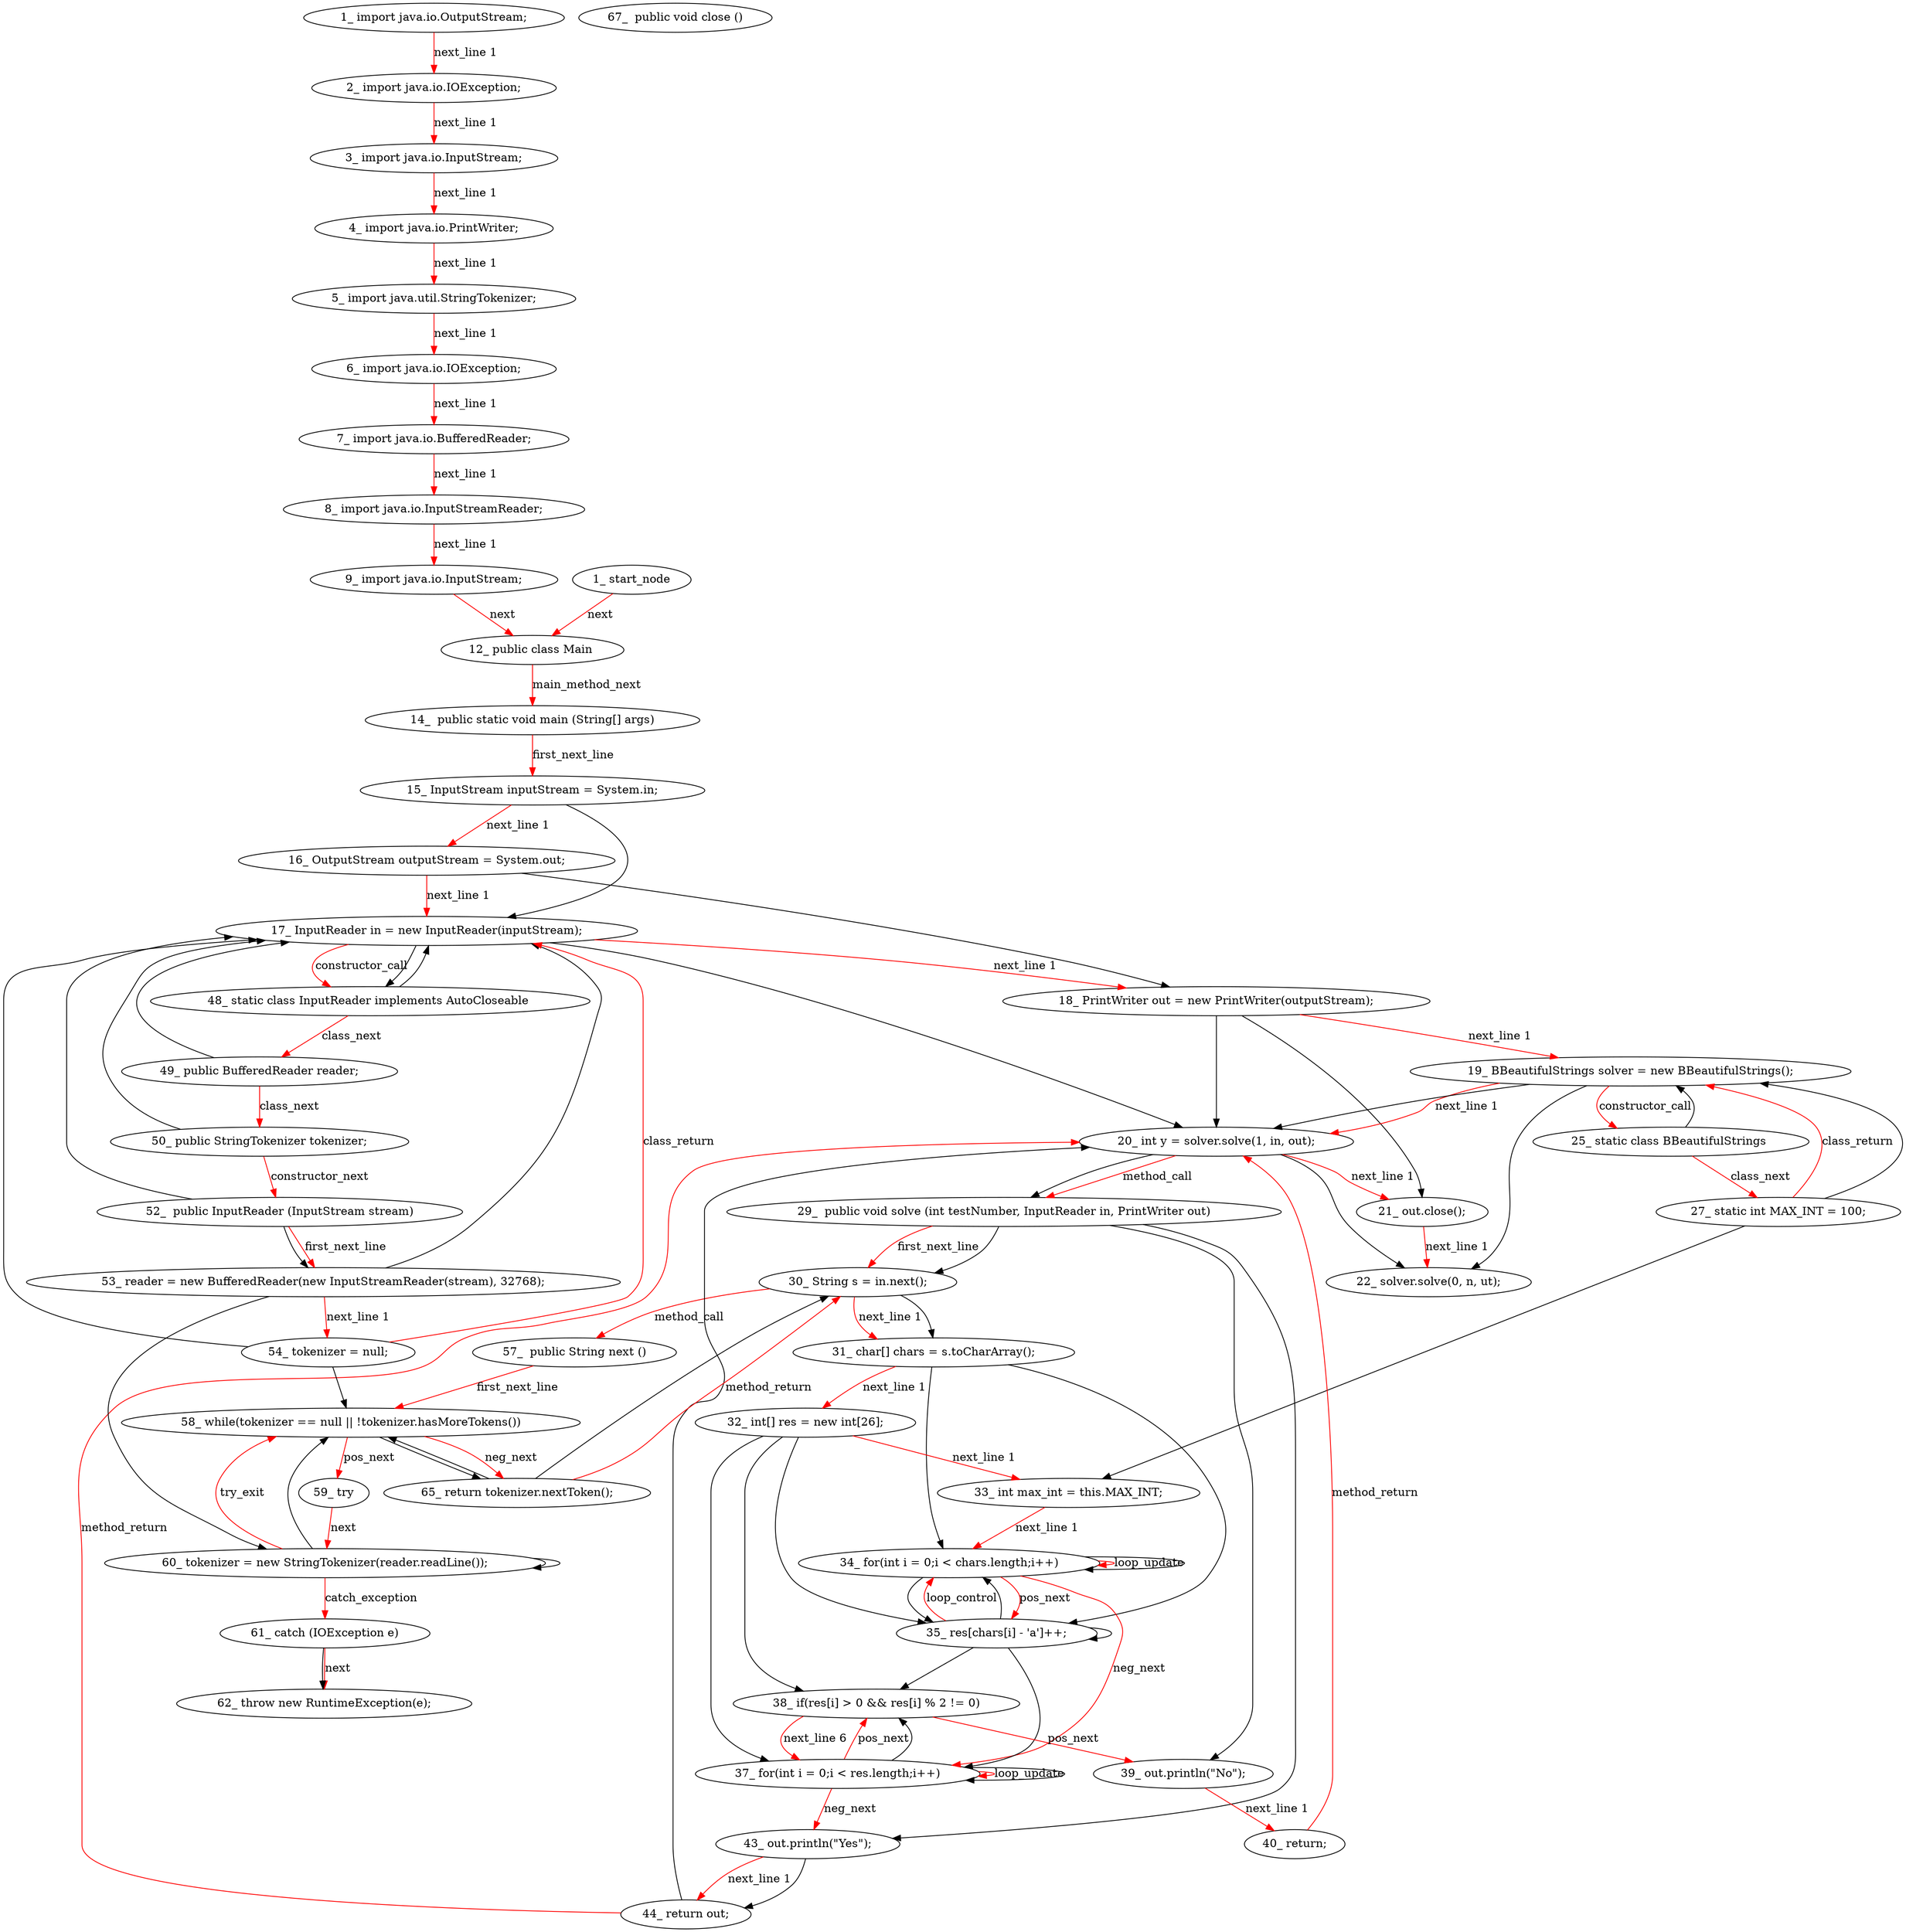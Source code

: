 digraph  {
6 [label="1_\ import\ java\.io\.OutputStream;", type_label=expression_statement];
12 [label="2_\ import\ java\.io\.IOException;", type_label=expression_statement];
18 [label="3_\ import\ java\.io\.InputStream;", type_label=expression_statement];
24 [label="4_\ import\ java\.io\.PrintWriter;", type_label=expression_statement];
30 [label="5_\ import\ java\.util\.StringTokenizer;", type_label=expression_statement];
36 [label="6_\ import\ java\.io\.IOException;", type_label=expression_statement];
42 [label="7_\ import\ java\.io\.BufferedReader;", type_label=expression_statement];
48 [label="8_\ import\ java\.io\.InputStreamReader;", type_label=expression_statement];
54 [label="9_\ import\ java\.io\.InputStream;", type_label=expression_statement];
60 [label="12_\ public\ class\ Main\ ", type_label=class_declaration];
64 [label="14_\ \ public\ static\ void\ main\ \(String\[\]\ args\)", type_label=method_declaration];
75 [label="15_\ InputStream\ inputStream\ =\ System\.in;", type_label=expression_statement];
82 [label="16_\ OutputStream\ outputStream\ =\ System\.out;", type_label=expression_statement];
89 [label="17_\ InputReader\ in\ =\ new\ InputReader\(inputStream\);", type_label=expression_statement];
97 [label="18_\ PrintWriter\ out\ =\ new\ PrintWriter\(outputStream\);", type_label=expression_statement];
105 [label="19_\ BBeautifulStrings\ solver\ =\ new\ BBeautifulStrings\(\);", type_label=expression_statement];
112 [label="20_\ int\ y\ =\ solver\.solve\(1,\ in,\ out\);", type_label=expression_statement];
123 [label="21_\ out\.close\(\);", type_label=expression_statement];
128 [label="22_\ solver\.solve\(0,\ n,\ ut\);", type_label=expression_statement];
136 [label="25_\ static\ class\ BBeautifulStrings\ ", type_label=class_declaration];
140 [label="27_\ static\ int\ MAX_INT\ =\ 100;", type_label=expression_statement];
146 [label="29_\ \ public\ void\ solve\ \(int\ testNumber,\ InputReader\ in,\ PrintWriter\ out\)", type_label=method_declaration];
161 [label="30_\ String\ s\ =\ in\.next\(\);", type_label=expression_statement];
169 [label="31_\ char\[\]\ chars\ =\ s\.toCharArray\(\);", type_label=expression_statement];
179 [label="32_\ int\[\]\ res\ =\ new\ int\[26\];", type_label=expression_statement];
189 [label="33_\ int\ max_int\ =\ this\.MAX_INT;", type_label=expression_statement];
196 [label="34_\ for\(int\ i\ =\ 0;i\ <\ chars\.length;i\+\+\)", type_label=for];
210 [label="35_\ res\[chars\[i\]\ \-\ 'a'\]\+\+;", type_label=expression_statement];
219 [label="37_\ for\(int\ i\ =\ 0;i\ <\ res\.length;i\+\+\)", type_label=for];
233 [label="38_\ if\(res\[i\]\ >\ 0\ \&\&\ res\[i\]\ %\ 2\ !=\ 0\)", type_label=if];
249 [label="39_\ out\.println\(\"No\"\);", type_label=expression_statement];
255 [label="40_\ return;", type_label=return];
256 [label="43_\ out\.println\(\"Yes\"\);", type_label=expression_statement];
262 [label="44_\ return\ out;", type_label=return];
264 [label="48_\ static\ class\ InputReader\ implements\ AutoCloseable\ ", type_label=class_declaration];
271 [label="49_\ public\ BufferedReader\ reader;", type_label=expression_statement];
276 [label="50_\ public\ StringTokenizer\ tokenizer;", type_label=expression_statement];
281 [label="52_\ \ public\ InputReader\ \(InputStream\ stream\)", type_label=constructor_declaration];
289 [label="53_\ reader\ =\ new\ BufferedReader\(new\ InputStreamReader\(stream\),\ 32768\);", type_label=expression_statement];
300 [label="54_\ tokenizer\ =\ null;", type_label=expression_statement];
304 [label="57_\ \ public\ String\ next\ \(\)", type_label=method_declaration];
310 [label="58_\ while\(tokenizer\ ==\ null\ \|\|\ !tokenizer\.hasMoreTokens\(\)\)", type_label=while];
322 [label="59_\ try", type_label=try];
324 [label="60_\ tokenizer\ =\ new\ StringTokenizer\(reader\.readLine\(\)\);", type_label=expression_statement];
334 [label="61_\ catch\ \(IOException\ e\)", type_label=catch];
340 [label="62_\ throw\ new\ RuntimeException\(e\);", type_label=expression_statement];
345 [label="65_\ return\ tokenizer\.nextToken\(\);", type_label=return];
350 [label="67_\ \ public\ void\ close\ \(\)", type_label=method_declaration];
1 [label="1_\ start_node", type_label=start];
6 -> 12  [color=red, controlflow_type="next_line 1", edge_type=CFG_edge, key=0, label="next_line 1"];
12 -> 18  [color=red, controlflow_type="next_line 1", edge_type=CFG_edge, key=0, label="next_line 1"];
18 -> 24  [color=red, controlflow_type="next_line 1", edge_type=CFG_edge, key=0, label="next_line 1"];
24 -> 30  [color=red, controlflow_type="next_line 1", edge_type=CFG_edge, key=0, label="next_line 1"];
30 -> 36  [color=red, controlflow_type="next_line 1", edge_type=CFG_edge, key=0, label="next_line 1"];
36 -> 42  [color=red, controlflow_type="next_line 1", edge_type=CFG_edge, key=0, label="next_line 1"];
42 -> 48  [color=red, controlflow_type="next_line 1", edge_type=CFG_edge, key=0, label="next_line 1"];
48 -> 54  [color=red, controlflow_type="next_line 1", edge_type=CFG_edge, key=0, label="next_line 1"];
54 -> 60  [color=red, controlflow_type=next, edge_type=CFG_edge, key=0, label=next];
60 -> 64  [color=red, controlflow_type=main_method_next, edge_type=CFG_edge, key=0, label=main_method_next];
64 -> 75  [color=red, controlflow_type=first_next_line, edge_type=CFG_edge, key=0, label=first_next_line];
75 -> 82  [color=red, controlflow_type="next_line 1", edge_type=CFG_edge, key=0, label="next_line 1"];
75 -> 89  [key=0, used_def=inputStream];
82 -> 89  [color=red, controlflow_type="next_line 1", edge_type=CFG_edge, key=0, label="next_line 1"];
82 -> 97  [key=0, used_def=outputStream];
89 -> 97  [color=red, controlflow_type="next_line 1", edge_type=CFG_edge, key=0, label="next_line 1"];
89 -> 264  [color=red, controlflow_type="constructor_call|93", edge_type=CFG_edge, key=0, label=constructor_call, target_constructor=281];
89 -> 264  [key=1];
89 -> 112  [key=0, used_def=in];
97 -> 105  [color=red, controlflow_type="next_line 1", edge_type=CFG_edge, key=0, label="next_line 1"];
97 -> 112  [key=0, used_def=out];
97 -> 123  [key=0, used_def=out];
105 -> 112  [color=red, controlflow_type="next_line 1", edge_type=CFG_edge, key=0, label="next_line 1"];
105 -> 112  [key=1, used_def=solver];
105 -> 136  [color=red, controlflow_type="constructor_call|109", edge_type=CFG_edge, key=0, label=constructor_call];
105 -> 128  [key=0, used_def=solver];
112 -> 123  [color=red, controlflow_type="next_line 1", edge_type=CFG_edge, key=0, label="next_line 1"];
112 -> 146  [color=red, controlflow_type="method_call|116", edge_type=CFG_edge, key=0, label=method_call];
112 -> 146  [key=1];
112 -> 128  [key=0, used_def=solver];
123 -> 128  [color=red, controlflow_type="next_line 1", edge_type=CFG_edge, key=0, label="next_line 1"];
136 -> 140  [color=red, controlflow_type=class_next, edge_type=CFG_edge, key=0, label=class_next];
136 -> 105  [key=0];
140 -> 105  [color=red, controlflow_type=class_return, edge_type=CFG_edge, key=0, label=class_return];
140 -> 105  [key=1];
140 -> 189  [key=0, used_def=MAX_INT];
146 -> 161  [color=red, controlflow_type=first_next_line, edge_type=CFG_edge, key=0, label=first_next_line];
146 -> 161  [key=1, used_def=in];
146 -> 249  [key=0, used_def=out];
146 -> 256  [key=0, used_def=out];
161 -> 169  [color=red, controlflow_type="next_line 1", edge_type=CFG_edge, key=0, label="next_line 1"];
161 -> 169  [key=1, used_def=s];
161 -> 304  [color=red, controlflow_type="method_call|165", edge_type=CFG_edge, key=0, label=method_call];
169 -> 179  [color=red, controlflow_type="next_line 1", edge_type=CFG_edge, key=0, label="next_line 1"];
169 -> 196  [key=0, used_def="chars.length"];
169 -> 210  [key=0, used_def=chars];
179 -> 189  [color=red, controlflow_type="next_line 1", edge_type=CFG_edge, key=0, label="next_line 1"];
179 -> 210  [key=0, used_def=res];
179 -> 219  [key=0, used_def="res.length"];
179 -> 233  [key=0, used_def=res];
189 -> 196  [color=red, controlflow_type="next_line 1", edge_type=CFG_edge, key=0, label="next_line 1"];
196 -> 210  [color=red, controlflow_type=pos_next, edge_type=CFG_edge, key=0, label=pos_next];
196 -> 210  [key=1, used_def=i];
196 -> 219  [color=red, controlflow_type=neg_next, edge_type=CFG_edge, key=0, label=neg_next];
196 -> 196  [color=red, controlflow_type=loop_update, edge_type=CFG_edge, key=0, label=loop_update];
196 -> 196  [key=1, used_def=i];
210 -> 196  [color=red, controlflow_type=loop_control, edge_type=CFG_edge, key=0, label=loop_control];
210 -> 196  [key=1, used_def=i];
210 -> 210  [key=0, used_def=res];
210 -> 219  [key=0, used_def="res.length"];
210 -> 233  [key=0, used_def=res];
219 -> 233  [color=red, controlflow_type=pos_next, edge_type=CFG_edge, key=0, label=pos_next];
219 -> 233  [key=1, used_def=i];
219 -> 256  [color=red, controlflow_type=neg_next, edge_type=CFG_edge, key=0, label=neg_next];
219 -> 219  [color=red, controlflow_type=loop_update, edge_type=CFG_edge, key=0, label=loop_update];
219 -> 219  [key=1, used_def=i];
233 -> 249  [color=red, controlflow_type=pos_next, edge_type=CFG_edge, key=0, label=pos_next];
233 -> 219  [color=red, controlflow_type="next_line 6", edge_type=CFG_edge, key=0, label="next_line 6"];
249 -> 255  [color=red, controlflow_type="next_line 1", edge_type=CFG_edge, key=0, label="next_line 1"];
255 -> 112  [color=red, controlflow_type=method_return, edge_type=CFG_edge, key=0, label=method_return];
256 -> 262  [color=red, controlflow_type="next_line 1", edge_type=CFG_edge, key=0, label="next_line 1"];
256 -> 262  [key=1, used_def=out];
262 -> 112  [color=red, controlflow_type=method_return, edge_type=CFG_edge, key=0, label=method_return];
262 -> 112  [key=1];
264 -> 271  [color=red, controlflow_type=class_next, edge_type=CFG_edge, key=0, label=class_next];
264 -> 89  [key=0];
271 -> 276  [color=red, controlflow_type=class_next, edge_type=CFG_edge, key=0, label=class_next];
271 -> 89  [key=0];
276 -> 281  [color=red, controlflow_type=constructor_next, edge_type=CFG_edge, key=0, label=constructor_next];
276 -> 89  [key=0];
281 -> 289  [color=red, controlflow_type=first_next_line, edge_type=CFG_edge, key=0, label=first_next_line];
281 -> 289  [key=1, used_def=stream];
281 -> 89  [key=0];
289 -> 300  [color=red, controlflow_type="next_line 1", edge_type=CFG_edge, key=0, label="next_line 1"];
289 -> 324  [key=0, used_def=reader];
289 -> 89  [key=0];
300 -> 89  [color=red, controlflow_type=class_return, edge_type=CFG_edge, key=0, label=class_return];
300 -> 89  [key=1];
300 -> 310  [key=0, used_def=tokenizer];
304 -> 310  [color=red, controlflow_type=first_next_line, edge_type=CFG_edge, key=0, label=first_next_line];
310 -> 322  [color=red, controlflow_type=pos_next, edge_type=CFG_edge, key=0, label=pos_next];
310 -> 345  [color=red, controlflow_type=neg_next, edge_type=CFG_edge, key=0, label=neg_next];
310 -> 345  [key=1, used_def=tokenizer];
322 -> 324  [color=red, controlflow_type=next, edge_type=CFG_edge, key=0, label=next];
324 -> 334  [color=red, controlflow_type=catch_exception, edge_type=CFG_edge, key=0, label=catch_exception];
324 -> 310  [color=red, controlflow_type=try_exit, edge_type=CFG_edge, key=0, label=try_exit];
324 -> 310  [key=1, used_def=tokenizer];
324 -> 324  [key=0, used_def=reader];
334 -> 340  [color=red, controlflow_type=next, edge_type=CFG_edge, key=0, label=next];
334 -> 340  [key=1, used_def=e];
345 -> 161  [color=red, controlflow_type=method_return, edge_type=CFG_edge, key=0, label=method_return];
345 -> 161  [key=1];
345 -> 310  [key=0, used_def=tokenizer];
1 -> 60  [color=red, controlflow_type=next, edge_type=CFG_edge, key=0, label=next];
}
